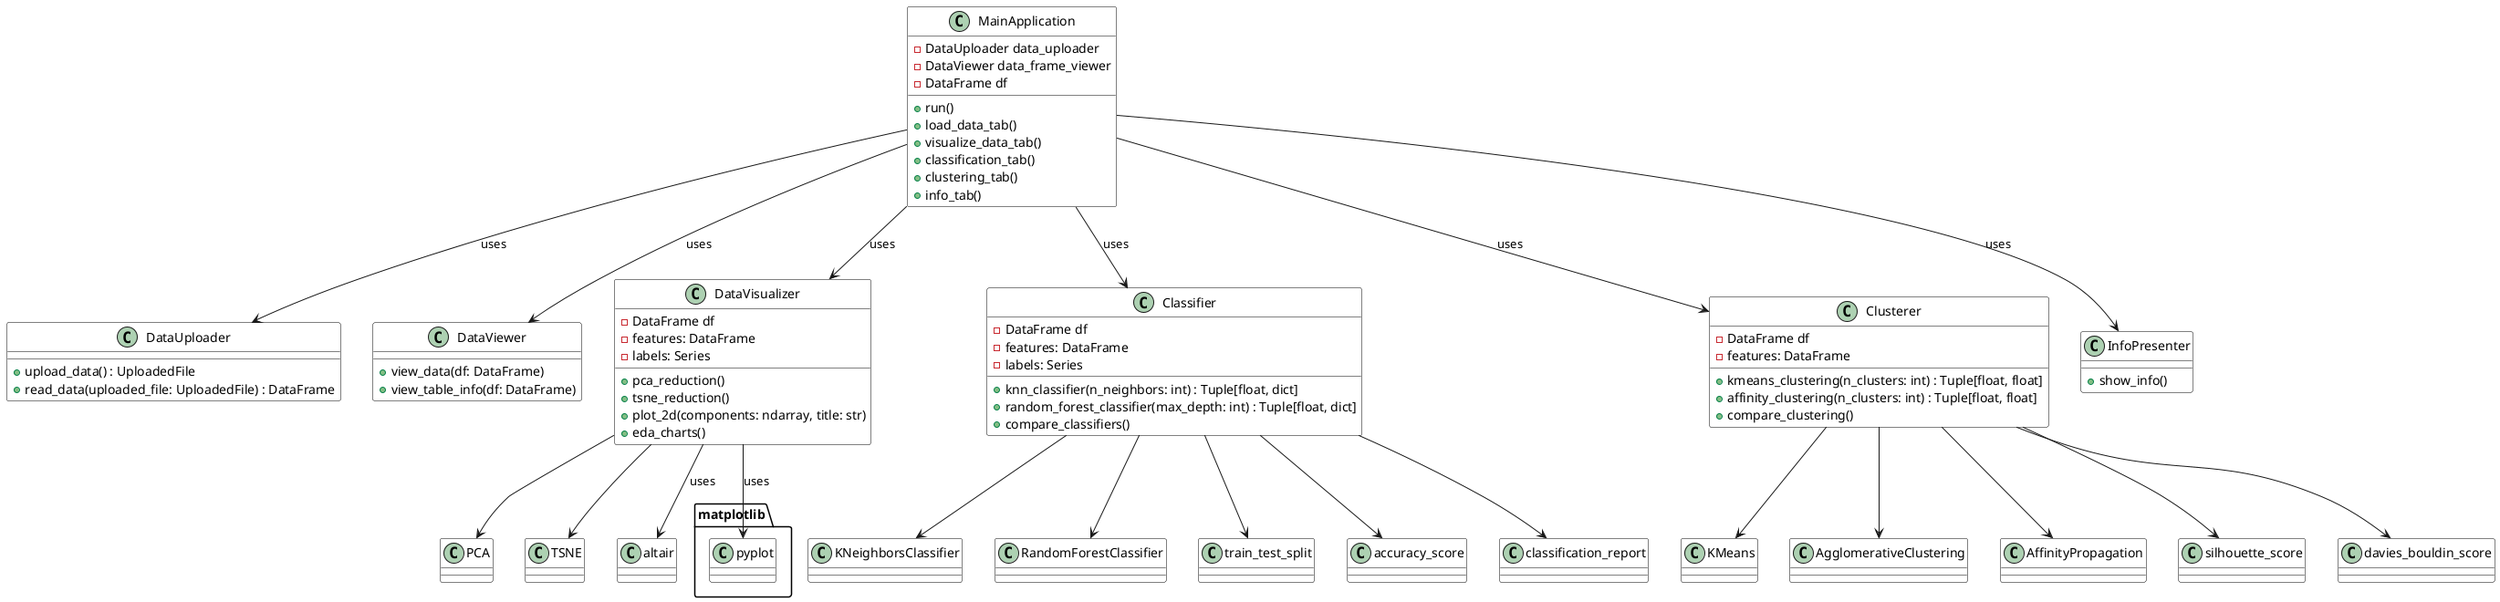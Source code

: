 @startuml
skinparam class {
    BackgroundColor White
    BorderColor Black
}

class MainApplication {
    - DataUploader data_uploader
    - DataViewer data_frame_viewer
    - DataFrame df
    + run()
    + load_data_tab()
    + visualize_data_tab()
    + classification_tab()
    + clustering_tab()
    + info_tab()
}

class DataUploader {
    + upload_data() : UploadedFile
    + read_data(uploaded_file: UploadedFile) : DataFrame
}

class DataViewer {
    + view_data(df: DataFrame)
    + view_table_info(df: DataFrame)
}

class DataVisualizer {
    - DataFrame df
    - features: DataFrame
    - labels: Series
    + pca_reduction()
    + tsne_reduction()
    + plot_2d(components: ndarray, title: str)
    + eda_charts()
}

class Classifier {
    - DataFrame df
    - features: DataFrame
    - labels: Series
    + knn_classifier(n_neighbors: int) : Tuple[float, dict]
    + random_forest_classifier(max_depth: int) : Tuple[float, dict]
    + compare_classifiers()
}

class Clusterer {
    - DataFrame df
    - features: DataFrame
    + kmeans_clustering(n_clusters: int) : Tuple[float, float]
    + affinity_clustering(n_clusters: int) : Tuple[float, float]
    + compare_clustering()
}

class InfoPresenter {
    + show_info()
}

MainApplication --> DataUploader: uses
MainApplication --> DataViewer: uses
MainApplication --> DataVisualizer: uses
MainApplication --> Classifier: uses
MainApplication --> Clusterer: uses
MainApplication --> InfoPresenter: uses

DataVisualizer --> PCA
DataVisualizer --> TSNE
DataVisualizer --> matplotlib.pyplot: uses
DataVisualizer --> altair: uses

Classifier --> KNeighborsClassifier
Classifier --> RandomForestClassifier
Classifier --> train_test_split
Classifier --> accuracy_score
Classifier --> classification_report

Clusterer --> KMeans
Clusterer --> AgglomerativeClustering
Clusterer --> AffinityPropagation
Clusterer --> silhouette_score
Clusterer --> davies_bouldin_score
@enduml